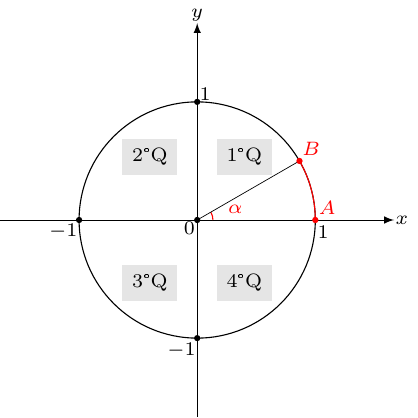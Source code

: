 \documentclass[crop]{standalone}
\usepackage[dvipsnames]{xcolor}
\usepackage{tikz}
\usetikzlibrary{positioning}

\begin{document}
  \begin{tikzpicture}[font=\scriptsize]
    \def\r{1.5}
    \def\t{30}
    \def\ox{2.5}
    \def\oy{2.5}
    
    \def\xm{\r*cos(\t)}
    \def\ym{\r*sin(\t)}

    \draw[-latex,line width=0.25pt]({-\ox},0) -- ({\ox},0);
    \node at ({\ox+0.1},0) {$x$};
    
    \draw[-latex,line width=0.25pt](0,{-\oy}) -- (0,{\oy});
    \node at (0,{\oy+0.1}) {$y$};
    
    \draw (0,0) circle ({\r});
    \draw[red] (0.2,0) arc (0:\t:0.2);
    \draw[red] (\r,0) arc (0:\t:\r);
    \draw[line width=0.25pt] (0,0) -- ({\xm},{\ym});
    \fill[red] ({\xm},{\ym}) circle (0.04);
    \node[red] at ({\r*cos(\t/2)/3},{\r*sin(\t/2)/3}) {$\alpha$};
    \node[red] at ({\r+0.15},0.15) {$A$};
    \node[red] at ({\xm+0.15},{\ym+0.15}) {$B$};
    
    \node at (-0.1,-0.1) {$0$};
    \fill (0,0) circle (0.04);
    \node at ({\r+0.1},-0.15) {$1$};
    \fill[red] (\r,0) circle (0.04);
    \node at ({-\r-0.2},-0.15) {$-1$};
    \fill ({-\r},0) circle (0.04);
    \node at (0.1,{\r+0.1}) {$1$};
    \fill (0,\r) circle (0.04);
    \node at (-0.2,{-\r-0.15}) {$-1$};
    \fill (0,{-\r}) circle (0.04);

    \node[draw=gray!20,fill=gray!20] at (0.6,0.8) {1°Q};
    \node[draw=gray!20,fill=gray!20] at (-0.6,0.8) {2°Q};
    \node[draw=gray!20,fill=gray!20] at (-0.6,-0.8) {3°Q};
    \node[draw=gray!20,fill=gray!20] at (0.6,-0.8) {4°Q};
  \end{tikzpicture}%
\end{document}